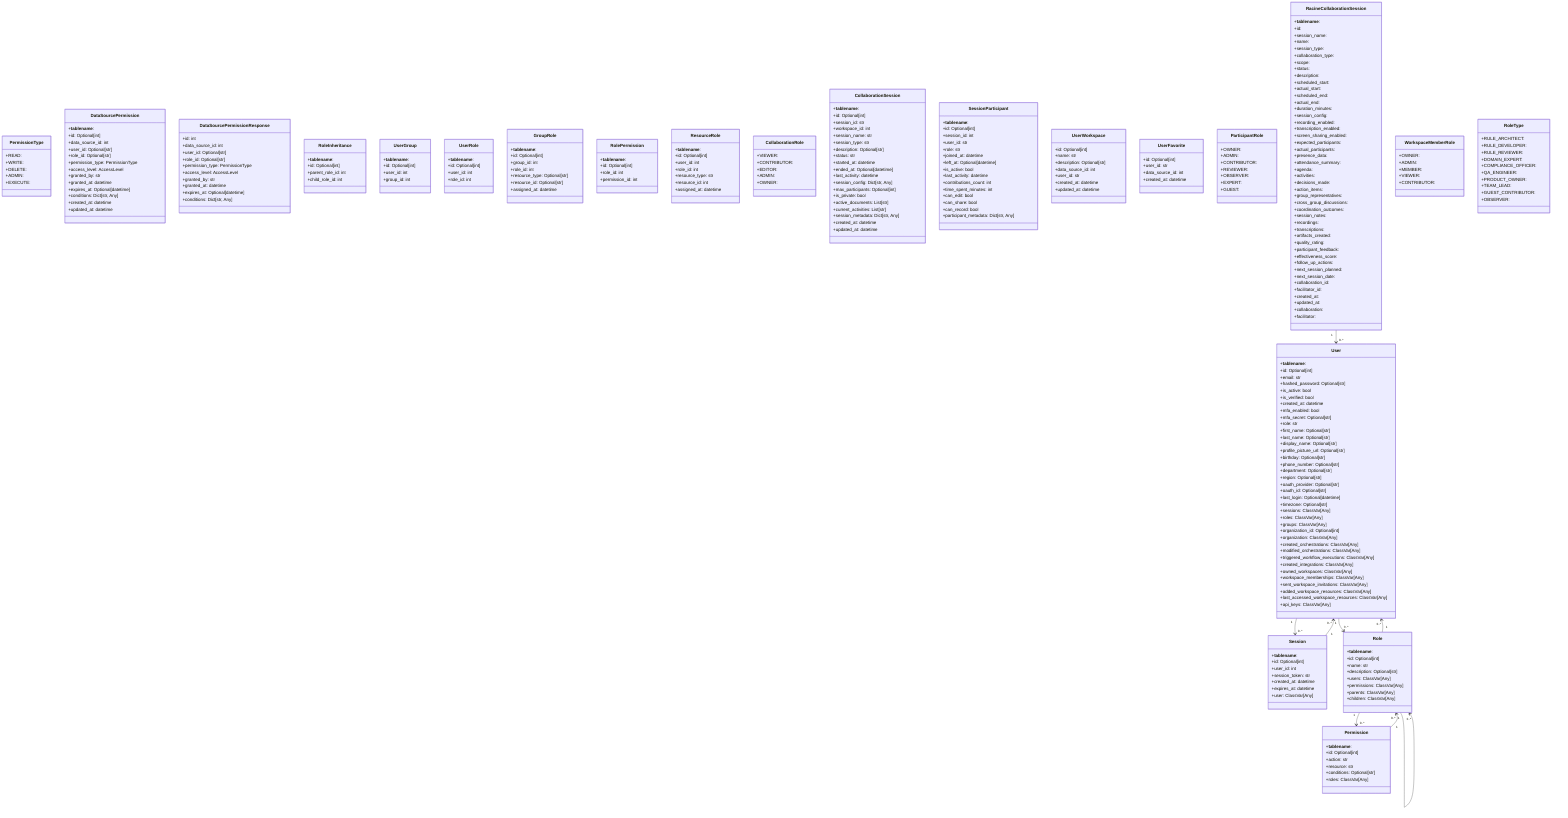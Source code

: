 classDiagram
%% Combined groups diagram (auto-generated)
%% ===== AUTH_RBAC =====
class PermissionType {
    +READ: 
    +WRITE: 
    +DELETE: 
    +ADMIN: 
    +EXECUTE: 
  }
  class DataSourcePermission {
    +__tablename__: 
    +id: Optional[int]
    +data_source_id: int
    +user_id: Optional[str]
    +role_id: Optional[str]
    +permission_type: PermissionType
    +access_level: AccessLevel
    +granted_by: str
    +granted_at: datetime
    +expires_at: Optional[datetime]
    +conditions: Dict[str, Any]
    +created_at: datetime
    +updated_at: datetime
  }
  class DataSourcePermissionResponse {
    +id: int
    +data_source_id: int
    +user_id: Optional[str]
    +role_id: Optional[str]
    +permission_type: PermissionType
    +access_level: AccessLevel
    +granted_by: str
    +granted_at: datetime
    +expires_at: Optional[datetime]
    +conditions: Dict[str, Any]
  }
  class RoleInheritance {
    +__tablename__: 
    +id: Optional[int]
    +parent_role_id: int
    +child_role_id: int
  }
  class UserGroup {
    +__tablename__: 
    +id: Optional[int]
    +user_id: int
    +group_id: int
  }
  class UserRole {
    +__tablename__: 
    +id: Optional[int]
    +user_id: int
    +role_id: int
  }
  class User {
    +__tablename__: 
    +id: Optional[int]
    +email: str
    +hashed_password: Optional[str]
    +is_active: bool
    +is_verified: bool
    +created_at: datetime
    +mfa_enabled: bool
    +mfa_secret: Optional[str]
    +role: str
    +first_name: Optional[str]
    +last_name: Optional[str]
    +display_name: Optional[str]
    +profile_picture_url: Optional[str]
    +birthday: Optional[str]
    +phone_number: Optional[str]
    +department: Optional[str]
    +region: Optional[str]
    +oauth_provider: Optional[str]
    +oauth_id: Optional[str]
    +last_login: Optional[datetime]
    +timezone: Optional[str]
    +sessions: ClassVar[Any]
    +roles: ClassVar[Any]
    +groups: ClassVar[Any]
    +organization_id: Optional[int]
    +organization: ClassVar[Any]
    +created_orchestrations: ClassVar[Any]
    +modified_orchestrations: ClassVar[Any]
    +triggered_workflow_executions: ClassVar[Any]
    +created_integrations: ClassVar[Any]
    +owned_workspaces: ClassVar[Any]
    +workspace_memberships: ClassVar[Any]
    +sent_workspace_invitations: ClassVar[Any]
    +added_workspace_resources: ClassVar[Any]
    +last_accessed_workspace_resources: ClassVar[Any]
    +api_keys: ClassVar[Any]
  }
  class GroupRole {
    +__tablename__: 
    +id: Optional[int]
    +group_id: int
    +role_id: int
    +resource_type: Optional[str]
    +resource_id: Optional[str]
    +assigned_at: datetime
  }
  class Session {
    +__tablename__: 
    +id: Optional[int]
    +user_id: int
    +session_token: str
    +created_at: datetime
    +expires_at: datetime
    +user: ClassVar[Any]
  }
  class RolePermission {
    +__tablename__: 
    +id: Optional[int]
    +role_id: int
    +permission_id: int
  }
  class Permission {
    +__tablename__: 
    +id: Optional[int]
    +action: str
    +resource: str
    +conditions: Optional[str]
    +roles: ClassVar[Any]
  }
  class Role {
    +__tablename__: 
    +id: Optional[int]
    +name: str
    +description: Optional[str]
    +users: ClassVar[Any]
    +permissions: ClassVar[Any]
    +parents: ClassVar[Any]
    +children: ClassVar[Any]
  }
  class ResourceRole {
    +__tablename__: 
    +id: Optional[int]
    +user_id: int
    +role_id: int
    +resource_type: str
    +resource_id: int
    +assigned_at: datetime
  }
  class CollaborationRole {
    +VIEWER: 
    +CONTRIBUTOR: 
    +EDITOR: 
    +ADMIN: 
    +OWNER: 
  }
  class CollaborationSession {
    +__tablename__: 
    +id: Optional[int]
    +session_id: str
    +workspace_id: int
    +session_name: str
    +session_type: str
    +description: Optional[str]
    +status: str
    +started_at: datetime
    +ended_at: Optional[datetime]
    +last_activity: datetime
    +session_config: Dict[str, Any]
    +max_participants: Optional[int]
    +is_private: bool
    +active_documents: List[str]
    +current_activities: List[str]
    +session_metadata: Dict[str, Any]
    +created_at: datetime
    +updated_at: datetime
  }
  class SessionParticipant {
    +__tablename__: 
    +id: Optional[int]
    +session_id: int
    +user_id: str
    +role: str
    +joined_at: datetime
    +left_at: Optional[datetime]
    +is_active: bool
    +last_activity: datetime
    +contributions_count: int
    +time_spent_minutes: int
    +can_edit: bool
    +can_share: bool
    +can_record: bool
    +participant_metadata: Dict[str, Any]
  }
  class UserWorkspace {
    +id: Optional[int]
    +name: str
    +description: Optional[str]
    +data_source_id: int
    +user_id: str
    +created_at: datetime
    +updated_at: datetime
  }
  class UserFavorite {
    +id: Optional[int]
    +user_id: str
    +data_source_id: int
    +created_at: datetime
  }
  class ParticipantRole {
    +OWNER: 
    +ADMIN: 
    +CONTRIBUTOR: 
    +REVIEWER: 
    +OBSERVER: 
    +EXPERT: 
    +GUEST: 
  }
  class RacineCollaborationSession {
    +__tablename__: 
    +id: 
    +session_name: 
    +name: 
    +session_type: 
    +collaboration_type: 
    +scope: 
    +status: 
    +description: 
    +scheduled_start: 
    +actual_start: 
    +scheduled_end: 
    +actual_end: 
    +duration_minutes: 
    +session_config: 
    +recording_enabled: 
    +transcription_enabled: 
    +screen_sharing_enabled: 
    +expected_participants: 
    +actual_participants: 
    +presence_data: 
    +attendance_summary: 
    +agenda: 
    +activities: 
    +decisions_made: 
    +action_items: 
    +group_representatives: 
    +cross_group_discussions: 
    +coordination_outcomes: 
    +session_notes: 
    +recordings: 
    +transcriptions: 
    +artifacts_created: 
    +quality_rating: 
    +participant_feedback: 
    +effectiveness_score: 
    +follow_up_actions: 
    +next_session_planned: 
    +next_session_date: 
    +collaboration_id: 
    +facilitator_id: 
    +created_at: 
    +updated_at: 
    +collaboration: 
    +facilitator: 
  }
  class WorkspaceMemberRole {
    +OWNER: 
    +ADMIN: 
    +MEMBER: 
    +VIEWER: 
    +CONTRIBUTOR: 
  }
  class RoleType {
    +RULE_ARCHITECT: 
    +RULE_DEVELOPER: 
    +RULE_REVIEWER: 
    +DOMAIN_EXPERT: 
    +COMPLIANCE_OFFICER: 
    +QA_ENGINEER: 
    +PRODUCT_OWNER: 
    +TEAM_LEAD: 
    +GUEST_CONTRIBUTOR: 
    +OBSERVER: 
  }
  User "1" --> "0..*" Session
  User "1" --> "0..*" Role
  Session "1" --> "0..*" User
  Permission "1" --> "0..*" Role
  Role "1" --> "0..*" User
  Role "1" --> "0..*" Permission
  Role "1" --> "0..*" Role
  Role "1" --> "0..*" Role
  RacineCollaborationSession "1" --> "0..*" User